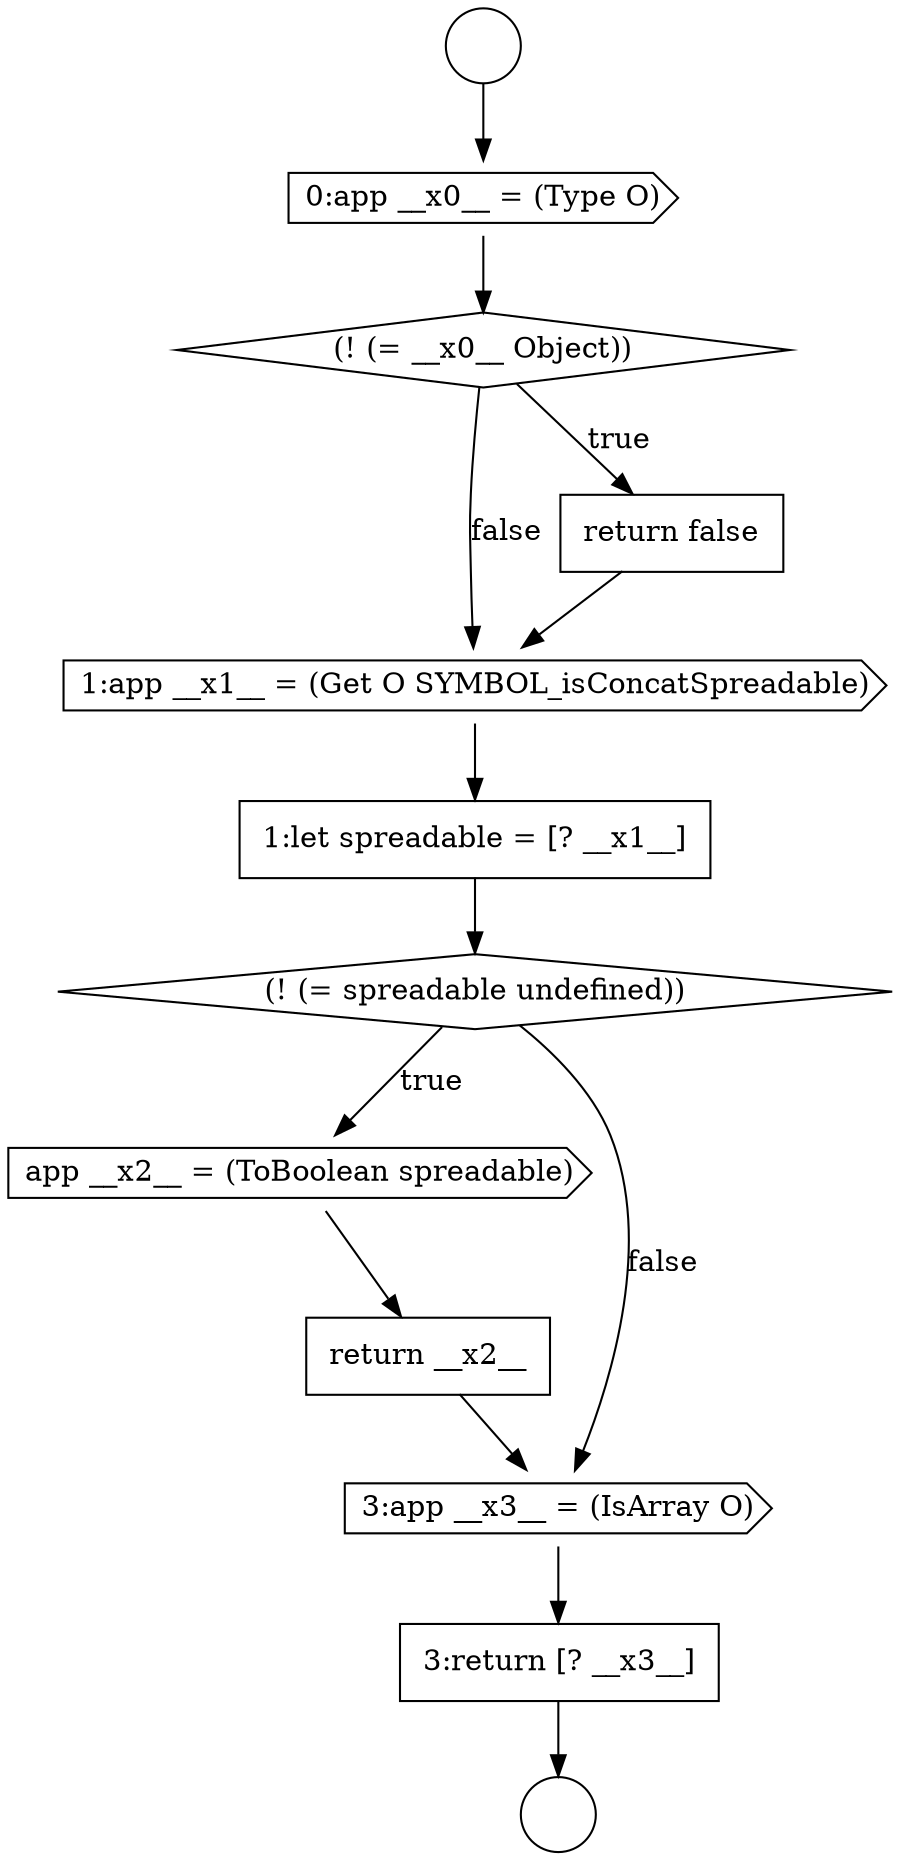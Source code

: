 digraph {
  node13302 [shape=none, margin=0, label=<<font color="black">
    <table border="0" cellborder="1" cellspacing="0" cellpadding="10">
      <tr><td align="left">1:let spreadable = [? __x1__]</td></tr>
    </table>
  </font>> color="black" fillcolor="white" style=filled]
  node13298 [shape=cds, label=<<font color="black">0:app __x0__ = (Type O)</font>> color="black" fillcolor="white" style=filled]
  node13307 [shape=none, margin=0, label=<<font color="black">
    <table border="0" cellborder="1" cellspacing="0" cellpadding="10">
      <tr><td align="left">3:return [? __x3__]</td></tr>
    </table>
  </font>> color="black" fillcolor="white" style=filled]
  node13305 [shape=none, margin=0, label=<<font color="black">
    <table border="0" cellborder="1" cellspacing="0" cellpadding="10">
      <tr><td align="left">return __x2__</td></tr>
    </table>
  </font>> color="black" fillcolor="white" style=filled]
  node13301 [shape=cds, label=<<font color="black">1:app __x1__ = (Get O SYMBOL_isConcatSpreadable)</font>> color="black" fillcolor="white" style=filled]
  node13297 [shape=circle label=" " color="black" fillcolor="white" style=filled]
  node13296 [shape=circle label=" " color="black" fillcolor="white" style=filled]
  node13300 [shape=none, margin=0, label=<<font color="black">
    <table border="0" cellborder="1" cellspacing="0" cellpadding="10">
      <tr><td align="left">return false</td></tr>
    </table>
  </font>> color="black" fillcolor="white" style=filled]
  node13304 [shape=cds, label=<<font color="black">app __x2__ = (ToBoolean spreadable)</font>> color="black" fillcolor="white" style=filled]
  node13299 [shape=diamond, label=<<font color="black">(! (= __x0__ Object))</font>> color="black" fillcolor="white" style=filled]
  node13303 [shape=diamond, label=<<font color="black">(! (= spreadable undefined))</font>> color="black" fillcolor="white" style=filled]
  node13306 [shape=cds, label=<<font color="black">3:app __x3__ = (IsArray O)</font>> color="black" fillcolor="white" style=filled]
  node13307 -> node13297 [ color="black"]
  node13306 -> node13307 [ color="black"]
  node13304 -> node13305 [ color="black"]
  node13303 -> node13304 [label=<<font color="black">true</font>> color="black"]
  node13303 -> node13306 [label=<<font color="black">false</font>> color="black"]
  node13299 -> node13300 [label=<<font color="black">true</font>> color="black"]
  node13299 -> node13301 [label=<<font color="black">false</font>> color="black"]
  node13302 -> node13303 [ color="black"]
  node13305 -> node13306 [ color="black"]
  node13296 -> node13298 [ color="black"]
  node13300 -> node13301 [ color="black"]
  node13298 -> node13299 [ color="black"]
  node13301 -> node13302 [ color="black"]
}

